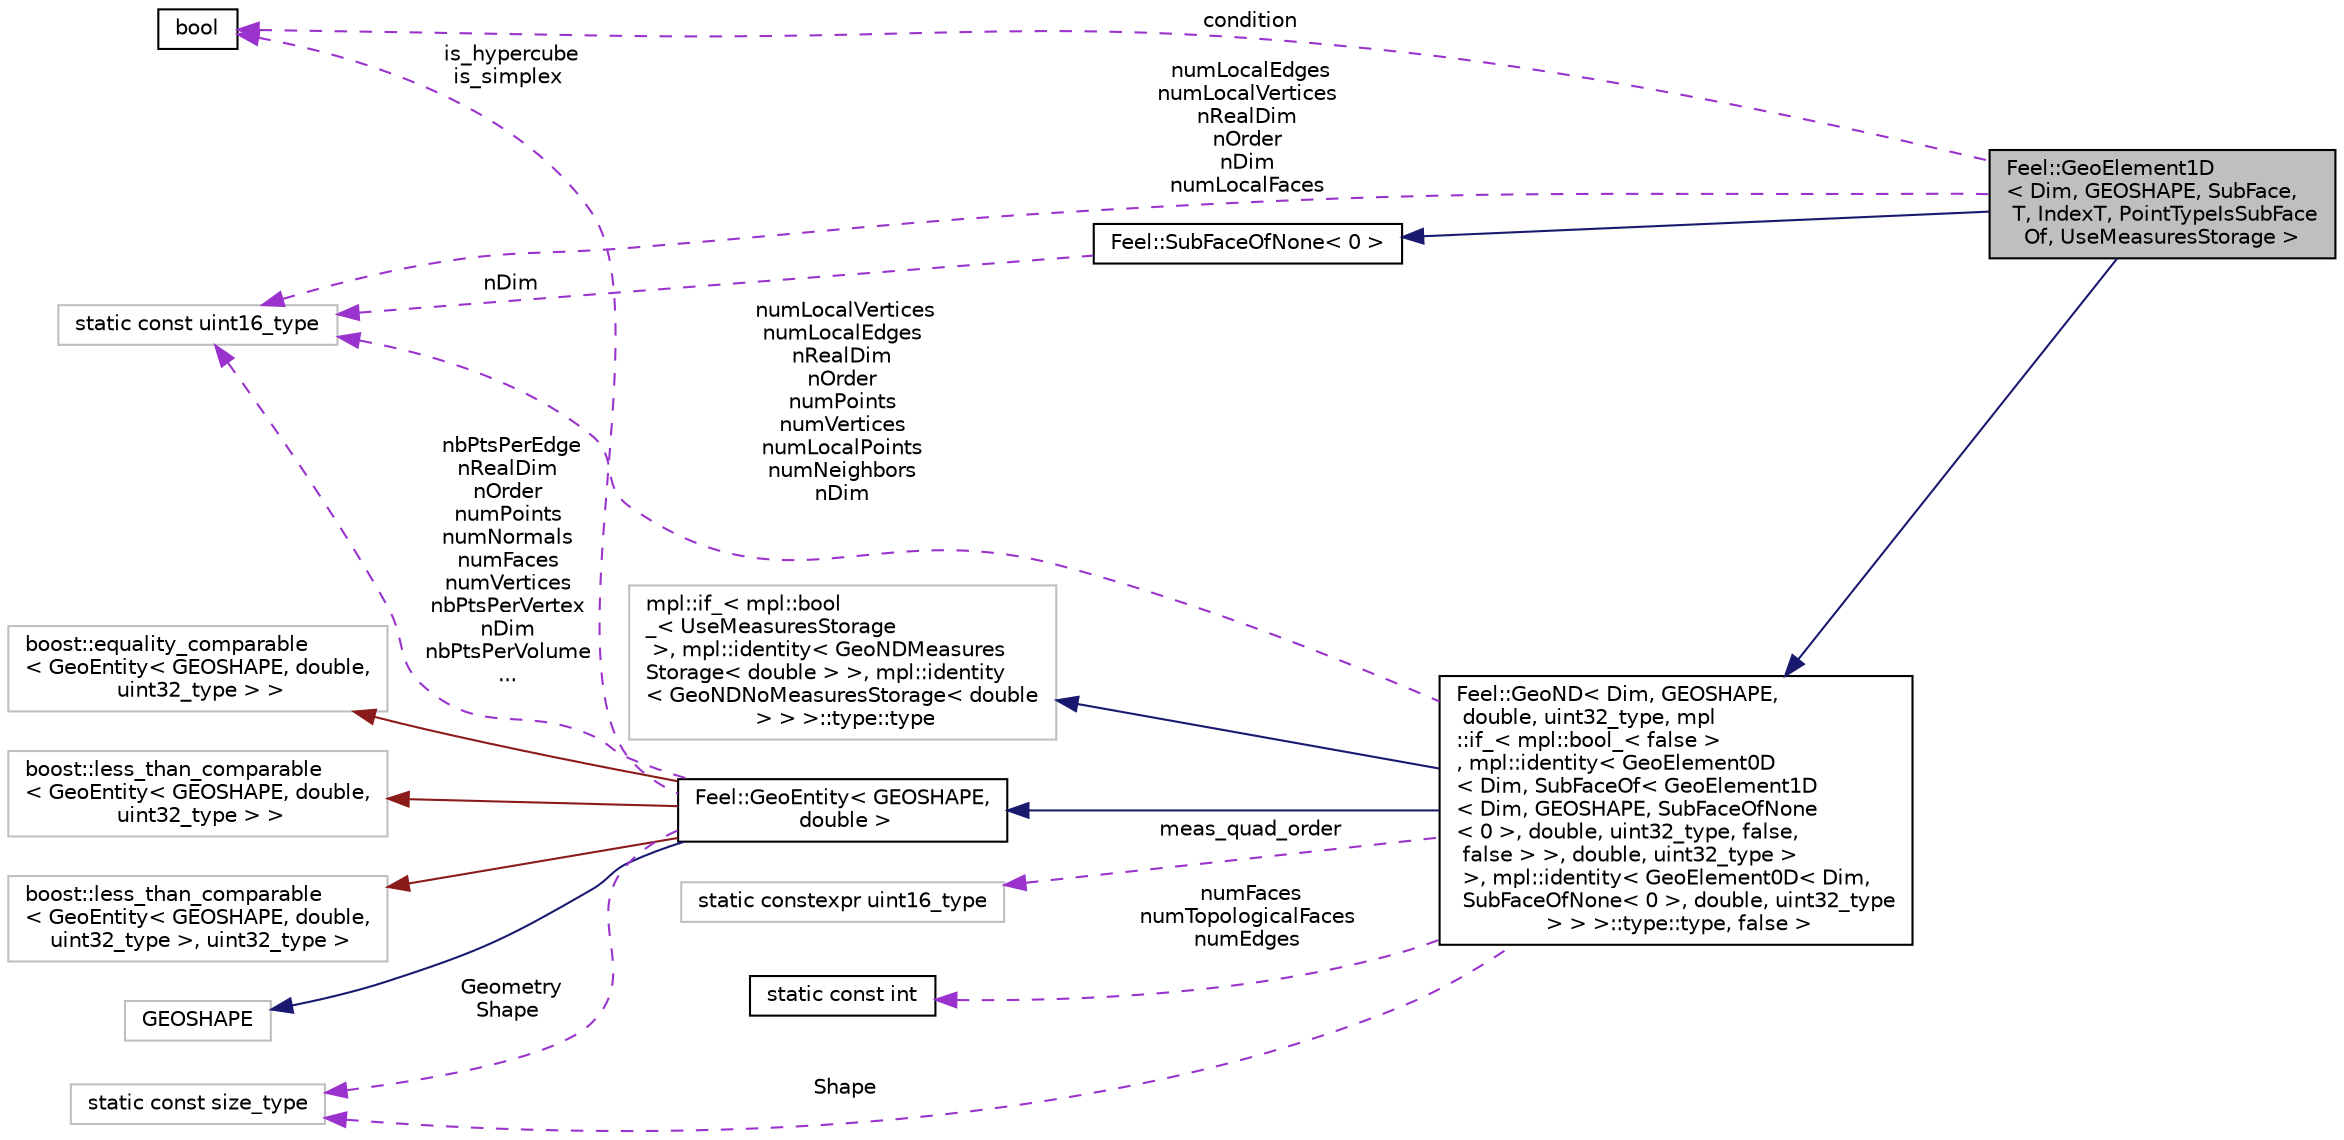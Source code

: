 digraph "Feel::GeoElement1D&lt; Dim, GEOSHAPE, SubFace, T, IndexT, PointTypeIsSubFaceOf, UseMeasuresStorage &gt;"
{
 // LATEX_PDF_SIZE
  edge [fontname="Helvetica",fontsize="10",labelfontname="Helvetica",labelfontsize="10"];
  node [fontname="Helvetica",fontsize="10",shape=record];
  rankdir="LR";
  Node1 [label="Feel::GeoElement1D\l\< Dim, GEOSHAPE, SubFace,\l T, IndexT, PointTypeIsSubFace\lOf, UseMeasuresStorage \>",height=0.2,width=0.4,color="black", fillcolor="grey75", style="filled", fontcolor="black",tooltip="class for 1D elements"];
  Node2 -> Node1 [dir="back",color="midnightblue",fontsize="10",style="solid",fontname="Helvetica"];
  Node2 [label="Feel::GeoND\< Dim, GEOSHAPE,\l double, uint32_type, mpl\l::if_\< mpl::bool_\< false \>\l, mpl::identity\< GeoElement0D\l\< Dim, SubFaceOf\< GeoElement1D\l\< Dim, GEOSHAPE, SubFaceOfNone\l\< 0 \>, double, uint32_type, false,\l false \> \>, double, uint32_type \>\l \>, mpl::identity\< GeoElement0D\< Dim,\l SubFaceOfNone\< 0 \>, double, uint32_type\l \> \> \>::type::type, false \>",height=0.2,width=0.4,color="black", fillcolor="white", style="filled",URL="$classFeel_1_1GeoND.html",tooltip=" "];
  Node3 -> Node2 [dir="back",color="midnightblue",fontsize="10",style="solid",fontname="Helvetica"];
  Node3 [label="Feel::GeoEntity\< GEOSHAPE,\l double \>",height=0.2,width=0.4,color="black", fillcolor="white", style="filled",URL="$classFeel_1_1GeoEntity.html",tooltip=" "];
  Node4 -> Node3 [dir="back",color="firebrick4",fontsize="10",style="solid",fontname="Helvetica"];
  Node4 [label="boost::equality_comparable\l\< GeoEntity\< GEOSHAPE, double,\l uint32_type \> \>",height=0.2,width=0.4,color="grey75", fillcolor="white", style="filled",tooltip=" "];
  Node5 -> Node3 [dir="back",color="firebrick4",fontsize="10",style="solid",fontname="Helvetica"];
  Node5 [label="boost::less_than_comparable\l\< GeoEntity\< GEOSHAPE, double,\l uint32_type \> \>",height=0.2,width=0.4,color="grey75", fillcolor="white", style="filled",tooltip=" "];
  Node6 -> Node3 [dir="back",color="firebrick4",fontsize="10",style="solid",fontname="Helvetica"];
  Node6 [label="boost::less_than_comparable\l\< GeoEntity\< GEOSHAPE, double,\l uint32_type \>, uint32_type \>",height=0.2,width=0.4,color="grey75", fillcolor="white", style="filled",tooltip=" "];
  Node7 -> Node3 [dir="back",color="midnightblue",fontsize="10",style="solid",fontname="Helvetica"];
  Node7 [label="GEOSHAPE",height=0.2,width=0.4,color="grey75", fillcolor="white", style="filled",tooltip=" "];
  Node8 -> Node3 [dir="back",color="darkorchid3",fontsize="10",style="dashed",label=" nbPtsPerEdge\nnRealDim\nnOrder\nnumPoints\nnumNormals\nnumFaces\nnumVertices\nnbPtsPerVertex\nnDim\nnbPtsPerVolume\n..." ,fontname="Helvetica"];
  Node8 [label="static const uint16_type",height=0.2,width=0.4,color="grey75", fillcolor="white", style="filled",tooltip=" "];
  Node9 -> Node3 [dir="back",color="darkorchid3",fontsize="10",style="dashed",label=" is_hypercube\nis_simplex" ,fontname="Helvetica"];
  Node9 [label="bool",height=0.2,width=0.4,color="black", fillcolor="white", style="filled",URL="$classbool.html",tooltip=" "];
  Node10 -> Node3 [dir="back",color="darkorchid3",fontsize="10",style="dashed",label=" Geometry\nShape" ,fontname="Helvetica"];
  Node10 [label="static const size_type",height=0.2,width=0.4,color="grey75", fillcolor="white", style="filled",tooltip=" "];
  Node11 -> Node2 [dir="back",color="midnightblue",fontsize="10",style="solid",fontname="Helvetica"];
  Node11 [label="mpl::if_\< mpl::bool\l_\< UseMeasuresStorage\l \>, mpl::identity\< GeoNDMeasures\lStorage\< double  \> \>, mpl::identity\l\< GeoNDNoMeasuresStorage\< double\l  \> \> \>::type::type",height=0.2,width=0.4,color="grey75", fillcolor="white", style="filled",tooltip=" "];
  Node12 -> Node2 [dir="back",color="darkorchid3",fontsize="10",style="dashed",label=" meas_quad_order" ,fontname="Helvetica"];
  Node12 [label="static constexpr uint16_type",height=0.2,width=0.4,color="grey75", fillcolor="white", style="filled",tooltip=" "];
  Node13 -> Node2 [dir="back",color="darkorchid3",fontsize="10",style="dashed",label=" numFaces\nnumTopologicalFaces\nnumEdges" ,fontname="Helvetica"];
  Node13 [label="static const int",height=0.2,width=0.4,color="black", fillcolor="white", style="filled",URL="$classstatic_01const_01int.html",tooltip=" "];
  Node8 -> Node2 [dir="back",color="darkorchid3",fontsize="10",style="dashed",label=" numLocalVertices\nnumLocalEdges\nnRealDim\nnOrder\nnumPoints\nnumVertices\nnumLocalPoints\nnumNeighbors\nnDim" ,fontname="Helvetica"];
  Node10 -> Node2 [dir="back",color="darkorchid3",fontsize="10",style="dashed",label=" Shape" ,fontname="Helvetica"];
  Node14 -> Node1 [dir="back",color="midnightblue",fontsize="10",style="solid",fontname="Helvetica"];
  Node14 [label="Feel::SubFaceOfNone\< 0 \>",height=0.2,width=0.4,color="black", fillcolor="white", style="filled",URL="$classFeel_1_1SubFaceOfNone.html",tooltip=" "];
  Node8 -> Node14 [dir="back",color="darkorchid3",fontsize="10",style="dashed",label=" nDim" ,fontname="Helvetica"];
  Node8 -> Node1 [dir="back",color="darkorchid3",fontsize="10",style="dashed",label=" numLocalEdges\nnumLocalVertices\nnRealDim\nnOrder\nnDim\nnumLocalFaces" ,fontname="Helvetica"];
  Node9 -> Node1 [dir="back",color="darkorchid3",fontsize="10",style="dashed",label=" condition" ,fontname="Helvetica"];
}
